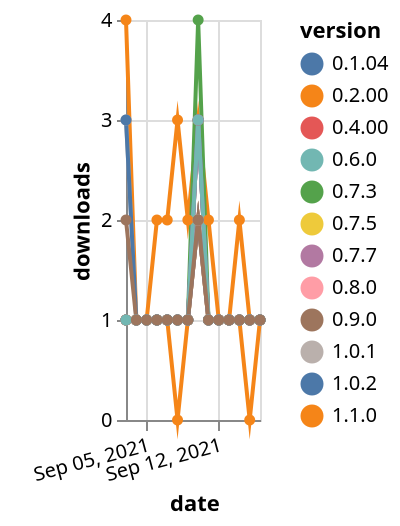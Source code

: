 {"$schema": "https://vega.github.io/schema/vega-lite/v5.json", "description": "A simple bar chart with embedded data.", "data": {"values": [{"date": "2021-09-03", "total": 87, "delta": 4, "version": "1.1.0"}, {"date": "2021-09-04", "total": 88, "delta": 1, "version": "1.1.0"}, {"date": "2021-09-05", "total": 89, "delta": 1, "version": "1.1.0"}, {"date": "2021-09-06", "total": 91, "delta": 2, "version": "1.1.0"}, {"date": "2021-09-07", "total": 93, "delta": 2, "version": "1.1.0"}, {"date": "2021-09-08", "total": 96, "delta": 3, "version": "1.1.0"}, {"date": "2021-09-09", "total": 98, "delta": 2, "version": "1.1.0"}, {"date": "2021-09-10", "total": 101, "delta": 3, "version": "1.1.0"}, {"date": "2021-09-11", "total": 103, "delta": 2, "version": "1.1.0"}, {"date": "2021-09-12", "total": 104, "delta": 1, "version": "1.1.0"}, {"date": "2021-09-13", "total": 105, "delta": 1, "version": "1.1.0"}, {"date": "2021-09-14", "total": 107, "delta": 2, "version": "1.1.0"}, {"date": "2021-09-15", "total": 108, "delta": 1, "version": "1.1.0"}, {"date": "2021-09-16", "total": 109, "delta": 1, "version": "1.1.0"}, {"date": "2021-09-03", "total": 126, "delta": 1, "version": "0.7.5"}, {"date": "2021-09-04", "total": 127, "delta": 1, "version": "0.7.5"}, {"date": "2021-09-05", "total": 128, "delta": 1, "version": "0.7.5"}, {"date": "2021-09-06", "total": 129, "delta": 1, "version": "0.7.5"}, {"date": "2021-09-07", "total": 130, "delta": 1, "version": "0.7.5"}, {"date": "2021-09-08", "total": 131, "delta": 1, "version": "0.7.5"}, {"date": "2021-09-09", "total": 132, "delta": 1, "version": "0.7.5"}, {"date": "2021-09-10", "total": 134, "delta": 2, "version": "0.7.5"}, {"date": "2021-09-11", "total": 135, "delta": 1, "version": "0.7.5"}, {"date": "2021-09-12", "total": 136, "delta": 1, "version": "0.7.5"}, {"date": "2021-09-13", "total": 137, "delta": 1, "version": "0.7.5"}, {"date": "2021-09-14", "total": 138, "delta": 1, "version": "0.7.5"}, {"date": "2021-09-15", "total": 139, "delta": 1, "version": "0.7.5"}, {"date": "2021-09-16", "total": 140, "delta": 1, "version": "0.7.5"}, {"date": "2021-09-03", "total": 147, "delta": 1, "version": "0.2.00"}, {"date": "2021-09-04", "total": 148, "delta": 1, "version": "0.2.00"}, {"date": "2021-09-05", "total": 149, "delta": 1, "version": "0.2.00"}, {"date": "2021-09-06", "total": 150, "delta": 1, "version": "0.2.00"}, {"date": "2021-09-07", "total": 151, "delta": 1, "version": "0.2.00"}, {"date": "2021-09-08", "total": 151, "delta": 0, "version": "0.2.00"}, {"date": "2021-09-09", "total": 152, "delta": 1, "version": "0.2.00"}, {"date": "2021-09-10", "total": 154, "delta": 2, "version": "0.2.00"}, {"date": "2021-09-11", "total": 155, "delta": 1, "version": "0.2.00"}, {"date": "2021-09-12", "total": 156, "delta": 1, "version": "0.2.00"}, {"date": "2021-09-13", "total": 157, "delta": 1, "version": "0.2.00"}, {"date": "2021-09-14", "total": 158, "delta": 1, "version": "0.2.00"}, {"date": "2021-09-15", "total": 158, "delta": 0, "version": "0.2.00"}, {"date": "2021-09-16", "total": 159, "delta": 1, "version": "0.2.00"}, {"date": "2021-09-03", "total": 156, "delta": 3, "version": "1.0.1"}, {"date": "2021-09-04", "total": 157, "delta": 1, "version": "1.0.1"}, {"date": "2021-09-05", "total": 158, "delta": 1, "version": "1.0.1"}, {"date": "2021-09-06", "total": 159, "delta": 1, "version": "1.0.1"}, {"date": "2021-09-07", "total": 160, "delta": 1, "version": "1.0.1"}, {"date": "2021-09-08", "total": 161, "delta": 1, "version": "1.0.1"}, {"date": "2021-09-09", "total": 162, "delta": 1, "version": "1.0.1"}, {"date": "2021-09-10", "total": 165, "delta": 3, "version": "1.0.1"}, {"date": "2021-09-11", "total": 166, "delta": 1, "version": "1.0.1"}, {"date": "2021-09-12", "total": 167, "delta": 1, "version": "1.0.1"}, {"date": "2021-09-13", "total": 168, "delta": 1, "version": "1.0.1"}, {"date": "2021-09-14", "total": 169, "delta": 1, "version": "1.0.1"}, {"date": "2021-09-15", "total": 170, "delta": 1, "version": "1.0.1"}, {"date": "2021-09-16", "total": 171, "delta": 1, "version": "1.0.1"}, {"date": "2021-09-03", "total": 268, "delta": 1, "version": "0.4.00"}, {"date": "2021-09-04", "total": 269, "delta": 1, "version": "0.4.00"}, {"date": "2021-09-05", "total": 270, "delta": 1, "version": "0.4.00"}, {"date": "2021-09-06", "total": 271, "delta": 1, "version": "0.4.00"}, {"date": "2021-09-07", "total": 272, "delta": 1, "version": "0.4.00"}, {"date": "2021-09-08", "total": 273, "delta": 1, "version": "0.4.00"}, {"date": "2021-09-09", "total": 274, "delta": 1, "version": "0.4.00"}, {"date": "2021-09-10", "total": 277, "delta": 3, "version": "0.4.00"}, {"date": "2021-09-11", "total": 278, "delta": 1, "version": "0.4.00"}, {"date": "2021-09-12", "total": 279, "delta": 1, "version": "0.4.00"}, {"date": "2021-09-13", "total": 280, "delta": 1, "version": "0.4.00"}, {"date": "2021-09-14", "total": 281, "delta": 1, "version": "0.4.00"}, {"date": "2021-09-15", "total": 282, "delta": 1, "version": "0.4.00"}, {"date": "2021-09-16", "total": 283, "delta": 1, "version": "0.4.00"}, {"date": "2021-09-03", "total": 136, "delta": 1, "version": "0.8.0"}, {"date": "2021-09-04", "total": 137, "delta": 1, "version": "0.8.0"}, {"date": "2021-09-05", "total": 138, "delta": 1, "version": "0.8.0"}, {"date": "2021-09-06", "total": 139, "delta": 1, "version": "0.8.0"}, {"date": "2021-09-07", "total": 140, "delta": 1, "version": "0.8.0"}, {"date": "2021-09-08", "total": 141, "delta": 1, "version": "0.8.0"}, {"date": "2021-09-09", "total": 142, "delta": 1, "version": "0.8.0"}, {"date": "2021-09-10", "total": 144, "delta": 2, "version": "0.8.0"}, {"date": "2021-09-11", "total": 145, "delta": 1, "version": "0.8.0"}, {"date": "2021-09-12", "total": 146, "delta": 1, "version": "0.8.0"}, {"date": "2021-09-13", "total": 147, "delta": 1, "version": "0.8.0"}, {"date": "2021-09-14", "total": 148, "delta": 1, "version": "0.8.0"}, {"date": "2021-09-15", "total": 149, "delta": 1, "version": "0.8.0"}, {"date": "2021-09-16", "total": 150, "delta": 1, "version": "0.8.0"}, {"date": "2021-09-03", "total": 213, "delta": 1, "version": "0.1.04"}, {"date": "2021-09-04", "total": 214, "delta": 1, "version": "0.1.04"}, {"date": "2021-09-05", "total": 215, "delta": 1, "version": "0.1.04"}, {"date": "2021-09-06", "total": 216, "delta": 1, "version": "0.1.04"}, {"date": "2021-09-07", "total": 217, "delta": 1, "version": "0.1.04"}, {"date": "2021-09-08", "total": 218, "delta": 1, "version": "0.1.04"}, {"date": "2021-09-09", "total": 219, "delta": 1, "version": "0.1.04"}, {"date": "2021-09-10", "total": 221, "delta": 2, "version": "0.1.04"}, {"date": "2021-09-11", "total": 222, "delta": 1, "version": "0.1.04"}, {"date": "2021-09-12", "total": 223, "delta": 1, "version": "0.1.04"}, {"date": "2021-09-13", "total": 224, "delta": 1, "version": "0.1.04"}, {"date": "2021-09-14", "total": 225, "delta": 1, "version": "0.1.04"}, {"date": "2021-09-15", "total": 226, "delta": 1, "version": "0.1.04"}, {"date": "2021-09-16", "total": 227, "delta": 1, "version": "0.1.04"}, {"date": "2021-09-03", "total": 194, "delta": 1, "version": "0.7.3"}, {"date": "2021-09-04", "total": 195, "delta": 1, "version": "0.7.3"}, {"date": "2021-09-05", "total": 196, "delta": 1, "version": "0.7.3"}, {"date": "2021-09-06", "total": 197, "delta": 1, "version": "0.7.3"}, {"date": "2021-09-07", "total": 198, "delta": 1, "version": "0.7.3"}, {"date": "2021-09-08", "total": 199, "delta": 1, "version": "0.7.3"}, {"date": "2021-09-09", "total": 200, "delta": 1, "version": "0.7.3"}, {"date": "2021-09-10", "total": 204, "delta": 4, "version": "0.7.3"}, {"date": "2021-09-11", "total": 205, "delta": 1, "version": "0.7.3"}, {"date": "2021-09-12", "total": 206, "delta": 1, "version": "0.7.3"}, {"date": "2021-09-13", "total": 207, "delta": 1, "version": "0.7.3"}, {"date": "2021-09-14", "total": 208, "delta": 1, "version": "0.7.3"}, {"date": "2021-09-15", "total": 209, "delta": 1, "version": "0.7.3"}, {"date": "2021-09-16", "total": 210, "delta": 1, "version": "0.7.3"}, {"date": "2021-09-03", "total": 136, "delta": 3, "version": "1.0.2"}, {"date": "2021-09-04", "total": 137, "delta": 1, "version": "1.0.2"}, {"date": "2021-09-05", "total": 138, "delta": 1, "version": "1.0.2"}, {"date": "2021-09-06", "total": 139, "delta": 1, "version": "1.0.2"}, {"date": "2021-09-07", "total": 140, "delta": 1, "version": "1.0.2"}, {"date": "2021-09-08", "total": 141, "delta": 1, "version": "1.0.2"}, {"date": "2021-09-09", "total": 142, "delta": 1, "version": "1.0.2"}, {"date": "2021-09-10", "total": 145, "delta": 3, "version": "1.0.2"}, {"date": "2021-09-11", "total": 146, "delta": 1, "version": "1.0.2"}, {"date": "2021-09-12", "total": 147, "delta": 1, "version": "1.0.2"}, {"date": "2021-09-13", "total": 148, "delta": 1, "version": "1.0.2"}, {"date": "2021-09-14", "total": 149, "delta": 1, "version": "1.0.2"}, {"date": "2021-09-15", "total": 150, "delta": 1, "version": "1.0.2"}, {"date": "2021-09-16", "total": 151, "delta": 1, "version": "1.0.2"}, {"date": "2021-09-03", "total": 153, "delta": 1, "version": "0.7.7"}, {"date": "2021-09-04", "total": 154, "delta": 1, "version": "0.7.7"}, {"date": "2021-09-05", "total": 155, "delta": 1, "version": "0.7.7"}, {"date": "2021-09-06", "total": 156, "delta": 1, "version": "0.7.7"}, {"date": "2021-09-07", "total": 157, "delta": 1, "version": "0.7.7"}, {"date": "2021-09-08", "total": 158, "delta": 1, "version": "0.7.7"}, {"date": "2021-09-09", "total": 159, "delta": 1, "version": "0.7.7"}, {"date": "2021-09-10", "total": 162, "delta": 3, "version": "0.7.7"}, {"date": "2021-09-11", "total": 163, "delta": 1, "version": "0.7.7"}, {"date": "2021-09-12", "total": 164, "delta": 1, "version": "0.7.7"}, {"date": "2021-09-13", "total": 165, "delta": 1, "version": "0.7.7"}, {"date": "2021-09-14", "total": 166, "delta": 1, "version": "0.7.7"}, {"date": "2021-09-15", "total": 167, "delta": 1, "version": "0.7.7"}, {"date": "2021-09-16", "total": 168, "delta": 1, "version": "0.7.7"}, {"date": "2021-09-03", "total": 161, "delta": 1, "version": "0.6.0"}, {"date": "2021-09-04", "total": 162, "delta": 1, "version": "0.6.0"}, {"date": "2021-09-05", "total": 163, "delta": 1, "version": "0.6.0"}, {"date": "2021-09-06", "total": 164, "delta": 1, "version": "0.6.0"}, {"date": "2021-09-07", "total": 165, "delta": 1, "version": "0.6.0"}, {"date": "2021-09-08", "total": 166, "delta": 1, "version": "0.6.0"}, {"date": "2021-09-09", "total": 167, "delta": 1, "version": "0.6.0"}, {"date": "2021-09-10", "total": 170, "delta": 3, "version": "0.6.0"}, {"date": "2021-09-11", "total": 171, "delta": 1, "version": "0.6.0"}, {"date": "2021-09-12", "total": 172, "delta": 1, "version": "0.6.0"}, {"date": "2021-09-13", "total": 173, "delta": 1, "version": "0.6.0"}, {"date": "2021-09-14", "total": 174, "delta": 1, "version": "0.6.0"}, {"date": "2021-09-15", "total": 175, "delta": 1, "version": "0.6.0"}, {"date": "2021-09-16", "total": 176, "delta": 1, "version": "0.6.0"}, {"date": "2021-09-03", "total": 125, "delta": 2, "version": "0.9.0"}, {"date": "2021-09-04", "total": 126, "delta": 1, "version": "0.9.0"}, {"date": "2021-09-05", "total": 127, "delta": 1, "version": "0.9.0"}, {"date": "2021-09-06", "total": 128, "delta": 1, "version": "0.9.0"}, {"date": "2021-09-07", "total": 129, "delta": 1, "version": "0.9.0"}, {"date": "2021-09-08", "total": 130, "delta": 1, "version": "0.9.0"}, {"date": "2021-09-09", "total": 131, "delta": 1, "version": "0.9.0"}, {"date": "2021-09-10", "total": 133, "delta": 2, "version": "0.9.0"}, {"date": "2021-09-11", "total": 134, "delta": 1, "version": "0.9.0"}, {"date": "2021-09-12", "total": 135, "delta": 1, "version": "0.9.0"}, {"date": "2021-09-13", "total": 136, "delta": 1, "version": "0.9.0"}, {"date": "2021-09-14", "total": 137, "delta": 1, "version": "0.9.0"}, {"date": "2021-09-15", "total": 138, "delta": 1, "version": "0.9.0"}, {"date": "2021-09-16", "total": 139, "delta": 1, "version": "0.9.0"}]}, "width": "container", "mark": {"type": "line", "point": {"filled": true}}, "encoding": {"x": {"field": "date", "type": "temporal", "timeUnit": "yearmonthdate", "title": "date", "axis": {"labelAngle": -15}}, "y": {"field": "delta", "type": "quantitative", "title": "downloads"}, "color": {"field": "version", "type": "nominal"}, "tooltip": {"field": "delta"}}}